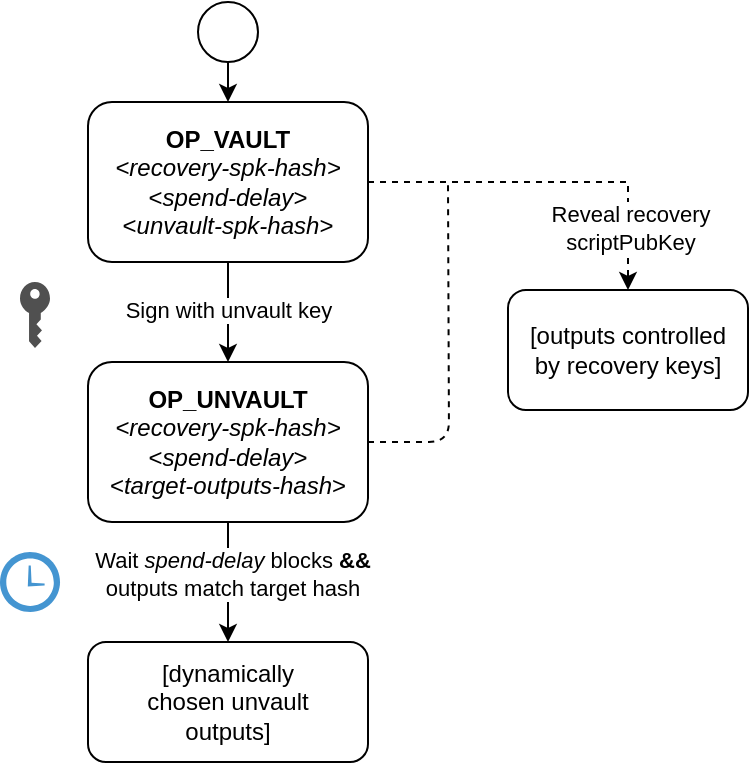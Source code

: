 <mxfile version="20.6.2" type="device" pages="6"><diagram id="qHG0FeF2aWp-aiau7VVg" name="Basic flow"><mxGraphModel dx="917" dy="965" grid="1" gridSize="10" guides="1" tooltips="1" connect="1" arrows="1" fold="1" page="1" pageScale="1" pageWidth="850" pageHeight="1100" math="0" shadow="0"><root><mxCell id="0"/><mxCell id="1" parent="0"/><mxCell id="b8DSxFJpJzC5LI19bmsF-5" value="" style="edgeStyle=orthogonalEdgeStyle;rounded=0;orthogonalLoop=1;jettySize=auto;html=1;" parent="1" source="b8DSxFJpJzC5LI19bmsF-1" target="b8DSxFJpJzC5LI19bmsF-3" edge="1"><mxGeometry relative="1" as="geometry"/></mxCell><mxCell id="b8DSxFJpJzC5LI19bmsF-8" value="&lt;div&gt;Sign with unvault key&lt;/div&gt;" style="edgeLabel;html=1;align=center;verticalAlign=middle;resizable=0;points=[];" parent="b8DSxFJpJzC5LI19bmsF-5" vertex="1" connectable="0"><mxGeometry x="-0.31" y="-1" relative="1" as="geometry"><mxPoint x="1" y="6" as="offset"/></mxGeometry></mxCell><mxCell id="b8DSxFJpJzC5LI19bmsF-6" style="edgeStyle=orthogonalEdgeStyle;rounded=0;orthogonalLoop=1;jettySize=auto;html=1;exitX=1;exitY=0.5;exitDx=0;exitDy=0;strokeColor=default;dashed=1;" parent="1" source="b8DSxFJpJzC5LI19bmsF-1" target="b8DSxFJpJzC5LI19bmsF-2" edge="1"><mxGeometry relative="1" as="geometry"/></mxCell><mxCell id="b8DSxFJpJzC5LI19bmsF-7" value="Reveal recovery &lt;br&gt;scriptPubKey" style="edgeLabel;html=1;align=center;verticalAlign=middle;resizable=0;points=[];" parent="b8DSxFJpJzC5LI19bmsF-6" vertex="1" connectable="0"><mxGeometry x="-0.17" y="2" relative="1" as="geometry"><mxPoint x="54" y="25" as="offset"/></mxGeometry></mxCell><mxCell id="b8DSxFJpJzC5LI19bmsF-1" value="&lt;div&gt;&lt;b&gt;OP_VAULT&lt;/b&gt;&lt;/div&gt;&lt;div&gt;&lt;i&gt;&amp;lt;recovery-spk-hash&amp;gt;&lt;/i&gt;&lt;/div&gt;&lt;div&gt;&amp;lt;&lt;i&gt;spend-delay&lt;/i&gt;&amp;gt;&lt;/div&gt;&lt;div&gt;&amp;lt;&lt;i&gt;unvault-spk-hash&lt;/i&gt;&amp;gt;&lt;br&gt;&lt;/div&gt;" style="rounded=1;whiteSpace=wrap;html=1;labelPosition=center;verticalLabelPosition=middle;align=center;verticalAlign=middle;" parent="1" vertex="1"><mxGeometry x="190" y="270" width="140" height="80" as="geometry"/></mxCell><mxCell id="b8DSxFJpJzC5LI19bmsF-2" value="[outputs controlled &lt;br&gt;by recovery keys]" style="rounded=1;whiteSpace=wrap;html=1;" parent="1" vertex="1"><mxGeometry x="400" y="364" width="120" height="60" as="geometry"/></mxCell><mxCell id="b8DSxFJpJzC5LI19bmsF-9" style="edgeStyle=orthogonalEdgeStyle;orthogonalLoop=1;jettySize=auto;html=1;exitX=1;exitY=0.5;exitDx=0;exitDy=0;dashed=1;strokeColor=default;endArrow=none;endFill=0;rounded=1;" parent="1" source="b8DSxFJpJzC5LI19bmsF-3" edge="1"><mxGeometry relative="1" as="geometry"><mxPoint x="370" y="310" as="targetPoint"/></mxGeometry></mxCell><mxCell id="b8DSxFJpJzC5LI19bmsF-11" style="edgeStyle=orthogonalEdgeStyle;rounded=0;orthogonalLoop=1;jettySize=auto;html=1;strokeColor=default;" parent="1" source="b8DSxFJpJzC5LI19bmsF-3" target="b8DSxFJpJzC5LI19bmsF-10" edge="1"><mxGeometry relative="1" as="geometry"/></mxCell><mxCell id="b8DSxFJpJzC5LI19bmsF-12" value="&lt;div&gt;Wait &lt;i&gt;spend-delay&lt;/i&gt; blocks &lt;b&gt;&amp;amp;&amp;amp;&lt;/b&gt;&lt;br&gt;&lt;/div&gt;&lt;div&gt;outputs match target hash&lt;br&gt;&lt;/div&gt;" style="edgeLabel;html=1;align=center;verticalAlign=middle;resizable=0;points=[];" parent="b8DSxFJpJzC5LI19bmsF-11" vertex="1" connectable="0"><mxGeometry x="-0.302" y="2" relative="1" as="geometry"><mxPoint y="5" as="offset"/></mxGeometry></mxCell><mxCell id="b8DSxFJpJzC5LI19bmsF-3" value="&lt;div&gt;&lt;b&gt;OP_UNVAULT&lt;/b&gt;&lt;/div&gt;&lt;div&gt;&lt;i&gt;&amp;lt;recovery-spk-hash&amp;gt;&lt;/i&gt;&lt;/div&gt;&lt;div&gt;&amp;lt;&lt;i&gt;spend-delay&lt;/i&gt;&amp;gt;&lt;/div&gt;&lt;div&gt;&amp;lt;&lt;i&gt;target-outputs-hash&lt;/i&gt;&amp;gt;&lt;br&gt;&lt;/div&gt;" style="rounded=1;whiteSpace=wrap;html=1;" parent="1" vertex="1"><mxGeometry x="190" y="400" width="140" height="80" as="geometry"/></mxCell><mxCell id="b8DSxFJpJzC5LI19bmsF-10" value="[dynamically &lt;br&gt;chosen unvault&lt;br&gt;outputs]" style="rounded=1;whiteSpace=wrap;html=1;" parent="1" vertex="1"><mxGeometry x="190" y="540" width="140" height="60" as="geometry"/></mxCell><mxCell id="b8DSxFJpJzC5LI19bmsF-14" style="edgeStyle=orthogonalEdgeStyle;rounded=0;orthogonalLoop=1;jettySize=auto;html=1;exitX=0.5;exitY=1;exitDx=0;exitDy=0;exitPerimeter=0;entryX=0.5;entryY=0;entryDx=0;entryDy=0;strokeColor=default;" parent="1" source="b8DSxFJpJzC5LI19bmsF-13" target="b8DSxFJpJzC5LI19bmsF-1" edge="1"><mxGeometry relative="1" as="geometry"/></mxCell><mxCell id="b8DSxFJpJzC5LI19bmsF-13" value="" style="points=[[0.145,0.145,0],[0.5,0,0],[0.855,0.145,0],[1,0.5,0],[0.855,0.855,0],[0.5,1,0],[0.145,0.855,0],[0,0.5,0]];shape=mxgraph.bpmn.event;html=1;verticalLabelPosition=bottom;labelBackgroundColor=#ffffff;verticalAlign=top;align=center;perimeter=ellipsePerimeter;outlineConnect=0;aspect=fixed;outline=standard;symbol=general;rounded=1;" parent="1" vertex="1"><mxGeometry x="245" y="220" width="30" height="30" as="geometry"/></mxCell><mxCell id="BqwL7Yf8YW1r5e_O7xE0-1" value="" style="shadow=0;dashed=0;html=1;strokeColor=none;fillColor=#4495D1;labelPosition=center;verticalLabelPosition=bottom;verticalAlign=top;align=center;outlineConnect=0;shape=mxgraph.veeam.time;" parent="1" vertex="1"><mxGeometry x="146" y="495" width="30" height="30" as="geometry"/></mxCell><mxCell id="BqwL7Yf8YW1r5e_O7xE0-2" value="" style="sketch=0;pointerEvents=1;shadow=0;dashed=0;html=1;strokeColor=none;fillColor=#505050;labelPosition=center;verticalLabelPosition=bottom;verticalAlign=top;outlineConnect=0;align=center;shape=mxgraph.office.security.key_permissions;" parent="1" vertex="1"><mxGeometry x="156" y="360" width="15" height="33" as="geometry"/></mxCell></root></mxGraphModel></diagram><diagram id="hQFg2SRqlWPJF2oUK6n1" name="Batch sweep"><mxGraphModel dx="917" dy="1475" grid="1" gridSize="10" guides="1" tooltips="1" connect="1" arrows="1" fold="1" page="1" pageScale="1" pageWidth="850" pageHeight="1100" math="0" shadow="0"><root><mxCell id="0"/><mxCell id="1" parent="0"/><mxCell id="DGUraX8pYsX29eg1CZX8-1" value="" style="rounded=1;whiteSpace=wrap;html=1;" parent="1" vertex="1"><mxGeometry x="642" y="429.5" width="138" height="160" as="geometry"/></mxCell><mxCell id="DGUraX8pYsX29eg1CZX8-2" value="" style="endArrow=none;html=1;rounded=0;entryX=0.5;entryY=0;entryDx=0;entryDy=0;exitX=0.5;exitY=1;exitDx=0;exitDy=0;" parent="1" source="DGUraX8pYsX29eg1CZX8-1" target="DGUraX8pYsX29eg1CZX8-1" edge="1"><mxGeometry width="50" height="50" relative="1" as="geometry"><mxPoint x="660" y="519.5" as="sourcePoint"/><mxPoint x="710" y="469.5" as="targetPoint"/></mxGeometry></mxCell><mxCell id="DGUraX8pYsX29eg1CZX8-3" value="&lt;b style=&quot;background-color: initial;&quot;&gt;&lt;br&gt;&lt;/b&gt;" style="rounded=1;whiteSpace=wrap;html=1;align=left;" parent="1" vertex="1"><mxGeometry x="722" y="440" width="100" height="80" as="geometry"/></mxCell><mxCell id="IMLKYxiTQTyD-2dyPs5i-11" value="" style="rounded=1;whiteSpace=wrap;html=1;" parent="1" vertex="1"><mxGeometry x="380" y="262" width="138" height="160" as="geometry"/></mxCell><mxCell id="IMLKYxiTQTyD-2dyPs5i-12" value="" style="endArrow=none;html=1;rounded=0;entryX=0.5;entryY=0;entryDx=0;entryDy=0;exitX=0.5;exitY=1;exitDx=0;exitDy=0;" parent="1" source="IMLKYxiTQTyD-2dyPs5i-11" target="IMLKYxiTQTyD-2dyPs5i-11" edge="1"><mxGeometry width="50" height="50" relative="1" as="geometry"><mxPoint x="398" y="352" as="sourcePoint"/><mxPoint x="448" y="302" as="targetPoint"/></mxGeometry></mxCell><mxCell id="IMLKYxiTQTyD-2dyPs5i-13" value="&lt;b style=&quot;background-color: initial;&quot;&gt;&lt;br&gt;&lt;/b&gt;" style="rounded=1;whiteSpace=wrap;html=1;align=left;" parent="1" vertex="1"><mxGeometry x="460" y="279" width="100" height="83" as="geometry"/></mxCell><mxCell id="IMLKYxiTQTyD-2dyPs5i-14" value="&lt;i&gt;Ephemeral anchor&lt;/i&gt;" style="rounded=1;whiteSpace=wrap;html=1;dashed=1;" parent="1" vertex="1"><mxGeometry x="461" y="372" width="97" height="35" as="geometry"/></mxCell><mxCell id="IMLKYxiTQTyD-2dyPs5i-16" value="" style="rounded=1;whiteSpace=wrap;html=1;" parent="1" vertex="1"><mxGeometry x="377" y="499" width="138" height="138" as="geometry"/></mxCell><mxCell id="IMLKYxiTQTyD-2dyPs5i-17" value="" style="endArrow=none;html=1;rounded=0;entryX=0.5;entryY=0;entryDx=0;entryDy=0;exitX=0.5;exitY=1;exitDx=0;exitDy=0;" parent="1" source="IMLKYxiTQTyD-2dyPs5i-16" target="IMLKYxiTQTyD-2dyPs5i-16" edge="1"><mxGeometry width="50" height="50" relative="1" as="geometry"><mxPoint x="395" y="589" as="sourcePoint"/><mxPoint x="445" y="539" as="targetPoint"/></mxGeometry></mxCell><mxCell id="IMLKYxiTQTyD-2dyPs5i-18" value="&lt;b style=&quot;background-color: initial;&quot;&gt;&lt;br&gt;&lt;/b&gt;" style="rounded=1;whiteSpace=wrap;html=1;align=left;" parent="1" vertex="1"><mxGeometry x="457" y="516" width="100" height="101" as="geometry"/></mxCell><mxCell id="IMLKYxiTQTyD-2dyPs5i-27" value="" style="rounded=1;whiteSpace=wrap;html=1;" parent="1" vertex="1"><mxGeometry x="150" y="420" width="138" height="140" as="geometry"/></mxCell><mxCell id="IMLKYxiTQTyD-2dyPs5i-28" value="" style="endArrow=none;html=1;rounded=0;entryX=0.5;entryY=0;entryDx=0;entryDy=0;exitX=0.5;exitY=1;exitDx=0;exitDy=0;" parent="1" source="IMLKYxiTQTyD-2dyPs5i-27" target="IMLKYxiTQTyD-2dyPs5i-27" edge="1"><mxGeometry width="50" height="50" relative="1" as="geometry"><mxPoint x="168" y="510" as="sourcePoint"/><mxPoint x="218" y="460" as="targetPoint"/></mxGeometry></mxCell><mxCell id="IMLKYxiTQTyD-2dyPs5i-29" value="&lt;b style=&quot;background-color: initial;&quot;&gt;&lt;br&gt;&lt;/b&gt;" style="rounded=1;whiteSpace=wrap;html=1;align=left;" parent="1" vertex="1"><mxGeometry x="230" y="437" width="100" height="101" as="geometry"/></mxCell><mxCell id="IMLKYxiTQTyD-2dyPs5i-30" value="&lt;p style=&quot;line-height: 40%;&quot;&gt;&lt;b&gt;scriptPubKey&lt;/b&gt;&lt;/p&gt;&lt;p style=&quot;line-height: 40%;&quot;&gt;&lt;span style=&quot;background-color: initial;&quot;&gt;OP_VAULT&lt;/span&gt;&lt;/p&gt;&lt;p style=&quot;line-height: 40%;&quot;&gt;&lt;span style=&quot;background-color: initial;&quot;&gt;&amp;nbsp; &lt;i&gt;&lt;font color=&quot;#0066cc&quot;&gt;&lt;b&gt;recov-hash-1&lt;/b&gt;&lt;/font&gt; ...&lt;/i&gt;&lt;/span&gt;&lt;/p&gt;&lt;p style=&quot;line-height: 120%;&quot;&gt;&lt;b&gt;amount&lt;/b&gt;&lt;br&gt;&lt;i&gt;a3&lt;/i&gt;&lt;/p&gt;" style="text;html=1;resizable=0;autosize=1;align=left;verticalAlign=middle;points=[];fillColor=none;strokeColor=none;rounded=0;dashed=1;" parent="1" vertex="1"><mxGeometry x="461" y="508.5" width="120" height="120" as="geometry"/></mxCell><mxCell id="IMLKYxiTQTyD-2dyPs5i-31" value="" style="rounded=1;whiteSpace=wrap;html=1;" parent="1" vertex="1"><mxGeometry x="100" y="251" width="138" height="141" as="geometry"/></mxCell><mxCell id="IMLKYxiTQTyD-2dyPs5i-32" value="" style="endArrow=none;html=1;rounded=0;entryX=0.5;entryY=0;entryDx=0;entryDy=0;exitX=0.5;exitY=1;exitDx=0;exitDy=0;" parent="1" source="IMLKYxiTQTyD-2dyPs5i-31" target="IMLKYxiTQTyD-2dyPs5i-31" edge="1"><mxGeometry width="50" height="50" relative="1" as="geometry"><mxPoint x="118" y="341" as="sourcePoint"/><mxPoint x="168" y="291" as="targetPoint"/></mxGeometry></mxCell><mxCell id="IMLKYxiTQTyD-2dyPs5i-33" value="&lt;b style=&quot;background-color: initial;&quot;&gt;&lt;br&gt;&lt;/b&gt;" style="rounded=1;whiteSpace=wrap;html=1;align=left;" parent="1" vertex="1"><mxGeometry x="180" y="268" width="100" height="101" as="geometry"/></mxCell><mxCell id="IMLKYxiTQTyD-2dyPs5i-34" value="&lt;p style=&quot;line-height: 40%;&quot;&gt;&lt;b&gt;scriptPubKey&lt;/b&gt;&lt;/p&gt;&lt;p style=&quot;line-height: 40%;&quot;&gt;&lt;span style=&quot;background-color: initial;&quot;&gt;OP_VAULT&lt;/span&gt;&lt;/p&gt;&lt;p style=&quot;line-height: 40%;&quot;&gt;&lt;span style=&quot;background-color: initial;&quot;&gt;&amp;nbsp; &lt;i&gt;&lt;font color=&quot;#0066cc&quot;&gt;&lt;b&gt;recov-hash-1&lt;/b&gt;&lt;/font&gt; ...&lt;/i&gt;&lt;/span&gt;&lt;/p&gt;&lt;p style=&quot;line-height: 120%;&quot;&gt;&lt;b&gt;amount&lt;/b&gt;&lt;br&gt;&lt;i&gt;a1&lt;/i&gt;&lt;/p&gt;" style="text;html=1;resizable=0;autosize=1;align=left;verticalAlign=middle;points=[];fillColor=none;strokeColor=none;rounded=0;dashed=1;" parent="1" vertex="1"><mxGeometry x="183" y="262" width="120" height="120" as="geometry"/></mxCell><mxCell id="IMLKYxiTQTyD-2dyPs5i-52" style="edgeStyle=orthogonalEdgeStyle;rounded=0;orthogonalLoop=1;jettySize=auto;html=1;exitX=0;exitY=0.5;exitDx=0;exitDy=0;entryX=1;entryY=0.5;entryDx=0;entryDy=0;" parent="1" source="IMLKYxiTQTyD-2dyPs5i-38" target="IMLKYxiTQTyD-2dyPs5i-33" edge="1"><mxGeometry relative="1" as="geometry"/></mxCell><mxCell id="IMLKYxiTQTyD-2dyPs5i-38" value="" style="rounded=0;whiteSpace=wrap;html=1;" parent="1" vertex="1"><mxGeometry x="340" y="289" width="90" height="60" as="geometry"/></mxCell><mxCell id="IMLKYxiTQTyD-2dyPs5i-39" value="&lt;p style=&quot;line-height: 40%;&quot;&gt;&lt;b&gt;witness&lt;/b&gt;&lt;/p&gt;&lt;p style=&quot;line-height: 40%;&quot;&gt;[&lt;i&gt;unvault-key&lt;/i&gt;&amp;nbsp;&lt;/p&gt;&lt;p style=&quot;line-height: 40%;&quot;&gt;&amp;nbsp; signature]&lt;/p&gt;" style="text;html=1;resizable=0;autosize=1;align=left;verticalAlign=middle;points=[];fillColor=none;strokeColor=none;rounded=0;dashed=1;" parent="1" vertex="1"><mxGeometry x="353" y="279" width="90" height="80" as="geometry"/></mxCell><mxCell id="IMagvj_H5wSyhYbexlPS-2" style="edgeStyle=orthogonalEdgeStyle;rounded=0;orthogonalLoop=1;jettySize=auto;html=1;exitX=0;exitY=0.5;exitDx=0;exitDy=0;entryX=1;entryY=0.5;entryDx=0;entryDy=0;" parent="1" target="IMLKYxiTQTyD-2dyPs5i-18" edge="1"><mxGeometry relative="1" as="geometry"><mxPoint x="600" y="538" as="sourcePoint"/></mxGeometry></mxCell><mxCell id="IMLKYxiTQTyD-2dyPs5i-54" style="edgeStyle=orthogonalEdgeStyle;rounded=0;orthogonalLoop=1;jettySize=auto;html=1;exitX=0;exitY=0.25;exitDx=0;exitDy=0;entryX=1;entryY=0.5;entryDx=0;entryDy=0;" parent="1" source="IMLKYxiTQTyD-2dyPs5i-42" target="IMLKYxiTQTyD-2dyPs5i-13" edge="1"><mxGeometry relative="1" as="geometry"/></mxCell><mxCell id="IMLKYxiTQTyD-2dyPs5i-42" value="[empty witness]" style="rounded=0;whiteSpace=wrap;html=1;" parent="1" vertex="1"><mxGeometry x="600" y="442.5" width="90" height="24" as="geometry"/></mxCell><mxCell id="IMagvj_H5wSyhYbexlPS-1" style="edgeStyle=orthogonalEdgeStyle;rounded=0;orthogonalLoop=1;jettySize=auto;html=1;exitX=0;exitY=0.367;exitDx=0;exitDy=0;entryX=1;entryY=0.5;entryDx=0;entryDy=0;exitPerimeter=0;" parent="1" source="IMLKYxiTQTyD-2dyPs5i-43" edge="1"><mxGeometry relative="1" as="geometry"><mxPoint x="600" y="491.5" as="sourcePoint"/><mxPoint x="330" y="486.5" as="targetPoint"/><Array as="points"><mxPoint x="600" y="487"/><mxPoint x="465" y="487"/></Array></mxGeometry></mxCell><mxCell id="IMLKYxiTQTyD-2dyPs5i-43" value="Script-path reveal" style="rounded=0;whiteSpace=wrap;html=1;" parent="1" vertex="1"><mxGeometry x="600" y="473" width="90" height="35" as="geometry"/></mxCell><mxCell id="IMLKYxiTQTyD-2dyPs5i-20" value="&lt;p style=&quot;line-height: 40%;&quot;&gt;&lt;b&gt;scriptPubKey&lt;/b&gt;&lt;/p&gt;&lt;p style=&quot;line-height: 40%;&quot;&gt;&lt;span style=&quot;background-color: initial;&quot;&gt;OP_VAULT&lt;/span&gt;&lt;/p&gt;&lt;p style=&quot;line-height: 40%;&quot;&gt;&lt;span style=&quot;background-color: initial;&quot;&gt;&amp;nbsp; &lt;i&gt;&lt;font color=&quot;#0066cc&quot;&gt;&lt;b&gt;recov-hash-1&lt;/b&gt;&lt;/font&gt; ...&lt;/i&gt;&lt;/span&gt;&lt;/p&gt;&lt;p style=&quot;line-height: 120%;&quot;&gt;&lt;b&gt;amount&lt;/b&gt;&lt;br&gt;&lt;i&gt;a2&lt;/i&gt;&lt;/p&gt;" style="text;html=1;resizable=0;autosize=1;align=left;verticalAlign=middle;points=[];fillColor=none;strokeColor=none;rounded=0;dashed=1;" parent="1" vertex="1"><mxGeometry x="233" y="430" width="120" height="120" as="geometry"/></mxCell><mxCell id="IMLKYxiTQTyD-2dyPs5i-53" value="" style="group" parent="1" vertex="1" connectable="0"><mxGeometry x="462" y="270.5" width="120" height="95" as="geometry"/></mxCell><mxCell id="IMLKYxiTQTyD-2dyPs5i-15" value="&lt;p style=&quot;line-height: 10%;&quot;&gt;&lt;b&gt;scriptPubKey&lt;/b&gt;&lt;/p&gt;&lt;p style=&quot;line-height: 10%;&quot;&gt;&lt;span style=&quot;background-color: initial;&quot;&gt;OP_UNVAULT&lt;/span&gt;&lt;/p&gt;&lt;p style=&quot;line-height: 10%;&quot;&gt;&lt;span style=&quot;background-color: initial;&quot;&gt;&amp;nbsp; &lt;i&gt;&lt;font color=&quot;#0066cc&quot;&gt;&lt;b&gt;recov&lt;/b&gt;&lt;/font&gt;&lt;/i&gt;&lt;/span&gt;&lt;i style=&quot;background-color: initial;&quot;&gt;&lt;font color=&quot;#0066cc&quot;&gt;&lt;b&gt;-hash-1&lt;/b&gt;&lt;/font&gt; ...&lt;/i&gt;&lt;/p&gt;" style="text;html=1;resizable=0;autosize=1;align=left;verticalAlign=middle;points=[];fillColor=none;strokeColor=none;rounded=0;dashed=1;" parent="IMLKYxiTQTyD-2dyPs5i-53" vertex="1"><mxGeometry width="120" height="70" as="geometry"/></mxCell><mxCell id="IMLKYxiTQTyD-2dyPs5i-26" value="&lt;p style=&quot;line-height: 10%;&quot;&gt;&lt;b&gt;amount&lt;/b&gt;&lt;/p&gt;&lt;p style=&quot;line-height: 10%;&quot;&gt;a1&lt;/p&gt;" style="text;html=1;resizable=0;autosize=1;align=left;verticalAlign=middle;points=[];fillColor=none;strokeColor=none;rounded=0;dashed=1;" parent="IMLKYxiTQTyD-2dyPs5i-53" vertex="1"><mxGeometry y="45" width="70" height="50" as="geometry"/></mxCell><mxCell id="IMLKYxiTQTyD-2dyPs5i-60" value="" style="group" parent="1" vertex="1" connectable="0"><mxGeometry x="730" y="438" width="100" height="82" as="geometry"/></mxCell><mxCell id="IMLKYxiTQTyD-2dyPs5i-58" value="&lt;p style=&quot;line-height: 20%;&quot;&gt;&lt;b&gt;scriptPubKey&lt;/b&gt;&lt;/p&gt;&lt;p style=&quot;line-height: 20%;&quot;&gt;&lt;i&gt;[recovery-spk]&lt;/i&gt;&lt;/p&gt;" style="text;html=1;resizable=0;autosize=1;align=left;verticalAlign=middle;points=[];fillColor=none;strokeColor=none;rounded=0;dashed=1;" parent="IMLKYxiTQTyD-2dyPs5i-60" vertex="1"><mxGeometry width="100" height="50" as="geometry"/></mxCell><mxCell id="IMLKYxiTQTyD-2dyPs5i-59" value="&lt;p style=&quot;line-height: 10%;&quot;&gt;&lt;b&gt;amount&lt;/b&gt;&lt;/p&gt;&lt;p style=&quot;line-height: 10%;&quot;&gt;a1 + a2 + a3&lt;/p&gt;" style="text;html=1;resizable=0;autosize=1;align=left;verticalAlign=middle;points=[];fillColor=none;strokeColor=none;rounded=0;dashed=1;" parent="IMLKYxiTQTyD-2dyPs5i-60" vertex="1"><mxGeometry y="32" width="90" height="50" as="geometry"/></mxCell><mxCell id="IMLKYxiTQTyD-2dyPs5i-61" value="&lt;i&gt;Ephemeral anchor&lt;/i&gt;" style="rounded=1;whiteSpace=wrap;html=1;dashed=1;" parent="1" vertex="1"><mxGeometry x="723.5" y="533" width="97" height="35" as="geometry"/></mxCell><mxCell id="IMLKYxiTQTyD-2dyPs5i-62" value="Swept to interrupt unvault" style="text;html=1;resizable=0;autosize=1;align=center;verticalAlign=middle;points=[];fillColor=none;strokeColor=none;rounded=0;fontSize=17;" parent="1" vertex="1"><mxGeometry x="236" y="224" width="210" height="30" as="geometry"/></mxCell><mxCell id="IMLKYxiTQTyD-2dyPs5i-63" value="Swept while still vaulted" style="text;html=1;resizable=0;autosize=1;align=center;verticalAlign=middle;points=[];fillColor=none;strokeColor=none;rounded=0;fontSize=17;" parent="1" vertex="1"><mxGeometry x="161" y="581" width="200" height="30" as="geometry"/></mxCell><mxCell id="IMLKYxiTQTyD-2dyPs5i-64" value="Batch sweep" style="text;html=1;resizable=0;autosize=1;align=center;verticalAlign=middle;points=[];fillColor=none;strokeColor=none;rounded=0;fontSize=17;" parent="1" vertex="1"><mxGeometry x="645" y="380.5" width="120" height="30" as="geometry"/></mxCell><mxCell id="IMagvj_H5wSyhYbexlPS-9" value="output" style="rounded=1;whiteSpace=wrap;html=1;" parent="1" vertex="1"><mxGeometry x="723" y="238" width="90" height="21" as="geometry"/></mxCell><mxCell id="IMagvj_H5wSyhYbexlPS-10" value="optional output" style="rounded=1;whiteSpace=wrap;html=1;dashed=1;" parent="1" vertex="1"><mxGeometry x="723" y="267" width="90" height="21" as="geometry"/></mxCell><mxCell id="IMagvj_H5wSyhYbexlPS-11" value="input" style="rounded=0;whiteSpace=wrap;html=1;" parent="1" vertex="1"><mxGeometry x="723" y="297" width="90" height="22" as="geometry"/></mxCell><mxCell id="prdVbKwsFvf7KEGo0tpI-2" value="Script-path reveal" style="rounded=0;whiteSpace=wrap;html=1;" vertex="1" parent="1"><mxGeometry x="600" y="515" width="90" height="35" as="geometry"/></mxCell></root></mxGraphModel></diagram><diagram id="x3-0X1WiPTrt-eOLsWqB" name="Recovery comparison"><mxGraphModel dx="1226" dy="740" grid="1" gridSize="10" guides="1" tooltips="1" connect="1" arrows="1" fold="1" page="1" pageScale="1" pageWidth="850" pageHeight="1100" math="0" shadow="0"><root><mxCell id="0"/><mxCell id="1" parent="0"/><mxCell id="QagaKE3Mm4n1A5BtnNWS-3" style="edgeStyle=orthogonalEdgeStyle;rounded=0;orthogonalLoop=1;jettySize=auto;html=1;" edge="1" parent="1" source="QagaKE3Mm4n1A5BtnNWS-1" target="QagaKE3Mm4n1A5BtnNWS-2"><mxGeometry relative="1" as="geometry"/></mxCell><mxCell id="QagaKE3Mm4n1A5BtnNWS-1" value="" style="ellipse;whiteSpace=wrap;html=1;aspect=fixed;" vertex="1" parent="1"><mxGeometry x="120" y="240" width="40" height="40" as="geometry"/></mxCell><mxCell id="QagaKE3Mm4n1A5BtnNWS-6" style="edgeStyle=orthogonalEdgeStyle;rounded=0;orthogonalLoop=1;jettySize=auto;html=1;" edge="1" parent="1" source="QagaKE3Mm4n1A5BtnNWS-2" target="QagaKE3Mm4n1A5BtnNWS-5"><mxGeometry relative="1" as="geometry"/></mxCell><mxCell id="QagaKE3Mm4n1A5BtnNWS-2" value="" style="ellipse;whiteSpace=wrap;html=1;aspect=fixed;" vertex="1" parent="1"><mxGeometry x="200" y="240" width="40" height="40" as="geometry"/></mxCell><mxCell id="QagaKE3Mm4n1A5BtnNWS-4" value="&lt;div&gt;Presigned&lt;/div&gt;&lt;div&gt;vault&lt;br&gt;&lt;/div&gt;" style="text;html=1;resizable=0;autosize=1;align=center;verticalAlign=middle;points=[];fillColor=none;strokeColor=none;rounded=0;" vertex="1" parent="1"><mxGeometry x="180" y="200" width="80" height="40" as="geometry"/></mxCell><mxCell id="QagaKE3Mm4n1A5BtnNWS-9" style="edgeStyle=orthogonalEdgeStyle;rounded=0;orthogonalLoop=1;jettySize=auto;html=1;" edge="1" parent="1" source="QagaKE3Mm4n1A5BtnNWS-5" target="QagaKE3Mm4n1A5BtnNWS-8"><mxGeometry relative="1" as="geometry"/></mxCell><mxCell id="QagaKE3Mm4n1A5BtnNWS-5" value="" style="ellipse;whiteSpace=wrap;html=1;aspect=fixed;" vertex="1" parent="1"><mxGeometry x="280" y="240" width="40" height="40" as="geometry"/></mxCell><mxCell id="QagaKE3Mm4n1A5BtnNWS-7" value="Unvault" style="text;html=1;resizable=0;autosize=1;align=center;verticalAlign=middle;points=[];fillColor=none;strokeColor=none;rounded=0;" vertex="1" parent="1"><mxGeometry x="265" y="205" width="70" height="30" as="geometry"/></mxCell><mxCell id="QagaKE3Mm4n1A5BtnNWS-8" value="" style="ellipse;whiteSpace=wrap;html=1;aspect=fixed;" vertex="1" parent="1"><mxGeometry x="360" y="240" width="40" height="40" as="geometry"/></mxCell><mxCell id="QagaKE3Mm4n1A5BtnNWS-10" value="To recovery" style="text;html=1;resizable=0;autosize=1;align=center;verticalAlign=middle;points=[];fillColor=none;strokeColor=none;rounded=0;" vertex="1" parent="1"><mxGeometry x="335" y="205" width="90" height="30" as="geometry"/></mxCell><mxCell id="QagaKE3Mm4n1A5BtnNWS-11" style="edgeStyle=orthogonalEdgeStyle;rounded=0;orthogonalLoop=1;jettySize=auto;html=1;" edge="1" parent="1" source="QagaKE3Mm4n1A5BtnNWS-12" target="QagaKE3Mm4n1A5BtnNWS-14"><mxGeometry relative="1" as="geometry"/></mxCell><mxCell id="QagaKE3Mm4n1A5BtnNWS-12" value="" style="ellipse;whiteSpace=wrap;html=1;aspect=fixed;" vertex="1" parent="1"><mxGeometry x="120" y="299" width="40" height="40" as="geometry"/></mxCell><mxCell id="QagaKE3Mm4n1A5BtnNWS-13" style="edgeStyle=orthogonalEdgeStyle;rounded=0;orthogonalLoop=1;jettySize=auto;html=1;" edge="1" parent="1" source="QagaKE3Mm4n1A5BtnNWS-14" target="QagaKE3Mm4n1A5BtnNWS-16"><mxGeometry relative="1" as="geometry"/></mxCell><mxCell id="QagaKE3Mm4n1A5BtnNWS-14" value="" style="ellipse;whiteSpace=wrap;html=1;aspect=fixed;" vertex="1" parent="1"><mxGeometry x="200" y="299" width="40" height="40" as="geometry"/></mxCell><mxCell id="QagaKE3Mm4n1A5BtnNWS-15" style="edgeStyle=orthogonalEdgeStyle;rounded=0;orthogonalLoop=1;jettySize=auto;html=1;" edge="1" parent="1" source="QagaKE3Mm4n1A5BtnNWS-16" target="QagaKE3Mm4n1A5BtnNWS-17"><mxGeometry relative="1" as="geometry"/></mxCell><mxCell id="QagaKE3Mm4n1A5BtnNWS-16" value="" style="ellipse;whiteSpace=wrap;html=1;aspect=fixed;" vertex="1" parent="1"><mxGeometry x="280" y="299" width="40" height="40" as="geometry"/></mxCell><mxCell id="QagaKE3Mm4n1A5BtnNWS-17" value="" style="ellipse;whiteSpace=wrap;html=1;aspect=fixed;" vertex="1" parent="1"><mxGeometry x="360" y="299" width="40" height="40" as="geometry"/></mxCell><mxCell id="QagaKE3Mm4n1A5BtnNWS-21" value="" style="group" vertex="1" connectable="0" parent="1"><mxGeometry x="240" y="260" width="40" height="60" as="geometry"/></mxCell><mxCell id="QagaKE3Mm4n1A5BtnNWS-18" value="" style="shape=waypoint;sketch=0;fillStyle=solid;size=6;pointerEvents=1;points=[];fillColor=none;resizable=0;rotatable=0;perimeter=centerPerimeter;snapToPoint=1;" vertex="1" parent="QagaKE3Mm4n1A5BtnNWS-21"><mxGeometry width="40" height="40" as="geometry"/></mxCell><mxCell id="QagaKE3Mm4n1A5BtnNWS-19" value="" style="shape=waypoint;sketch=0;fillStyle=solid;size=6;pointerEvents=1;points=[];fillColor=none;resizable=0;rotatable=0;perimeter=centerPerimeter;snapToPoint=1;" vertex="1" parent="QagaKE3Mm4n1A5BtnNWS-21"><mxGeometry y="10" width="40" height="40" as="geometry"/></mxCell><mxCell id="QagaKE3Mm4n1A5BtnNWS-20" value="" style="shape=waypoint;sketch=0;fillStyle=solid;size=6;pointerEvents=1;points=[];fillColor=none;resizable=0;rotatable=0;perimeter=centerPerimeter;snapToPoint=1;" vertex="1" parent="QagaKE3Mm4n1A5BtnNWS-21"><mxGeometry y="20" width="40" height="40" as="geometry"/></mxCell><mxCell id="QagaKE3Mm4n1A5BtnNWS-22" value="&lt;b&gt;Precomputed vaults&lt;/b&gt;" style="text;html=1;resizable=0;autosize=1;align=center;verticalAlign=middle;points=[];fillColor=none;strokeColor=none;rounded=0;" vertex="1" parent="1"><mxGeometry x="210" y="168" width="140" height="30" as="geometry"/></mxCell><mxCell id="QagaKE3Mm4n1A5BtnNWS-23" style="edgeStyle=orthogonalEdgeStyle;rounded=0;orthogonalLoop=1;jettySize=auto;html=1;" edge="1" parent="1" source="QagaKE3Mm4n1A5BtnNWS-24" target="QagaKE3Mm4n1A5BtnNWS-26"><mxGeometry relative="1" as="geometry"/></mxCell><mxCell id="QagaKE3Mm4n1A5BtnNWS-24" value="" style="ellipse;whiteSpace=wrap;html=1;aspect=fixed;" vertex="1" parent="1"><mxGeometry x="480" y="240" width="40" height="40" as="geometry"/></mxCell><mxCell id="QagaKE3Mm4n1A5BtnNWS-25" style="edgeStyle=orthogonalEdgeStyle;rounded=0;orthogonalLoop=1;jettySize=auto;html=1;" edge="1" parent="1" source="QagaKE3Mm4n1A5BtnNWS-26" target="QagaKE3Mm4n1A5BtnNWS-29"><mxGeometry relative="1" as="geometry"/></mxCell><mxCell id="QagaKE3Mm4n1A5BtnNWS-26" value="" style="ellipse;whiteSpace=wrap;html=1;aspect=fixed;" vertex="1" parent="1"><mxGeometry x="560" y="240" width="40" height="40" as="geometry"/></mxCell><mxCell id="QagaKE3Mm4n1A5BtnNWS-27" value="&lt;div&gt;OP_VAULT&lt;/div&gt;" style="text;html=1;resizable=0;autosize=1;align=center;verticalAlign=middle;points=[];fillColor=none;strokeColor=none;rounded=0;fontFamily=Courier New;" vertex="1" parent="1"><mxGeometry x="540" y="205" width="80" height="30" as="geometry"/></mxCell><mxCell id="QagaKE3Mm4n1A5BtnNWS-28" style="edgeStyle=orthogonalEdgeStyle;rounded=0;orthogonalLoop=1;jettySize=auto;html=1;" edge="1" parent="1" source="QagaKE3Mm4n1A5BtnNWS-29" target="QagaKE3Mm4n1A5BtnNWS-31"><mxGeometry relative="1" as="geometry"/></mxCell><mxCell id="QagaKE3Mm4n1A5BtnNWS-29" value="" style="ellipse;whiteSpace=wrap;html=1;aspect=fixed;" vertex="1" parent="1"><mxGeometry x="640" y="240" width="40" height="40" as="geometry"/></mxCell><mxCell id="QagaKE3Mm4n1A5BtnNWS-30" value="OP_UNVAULT" style="text;html=1;resizable=0;autosize=1;align=center;verticalAlign=middle;points=[];fillColor=none;strokeColor=none;rounded=0;fontFamily=Courier New;" vertex="1" parent="1"><mxGeometry x="615" y="205" width="90" height="30" as="geometry"/></mxCell><mxCell id="QagaKE3Mm4n1A5BtnNWS-31" value="" style="ellipse;whiteSpace=wrap;html=1;aspect=fixed;" vertex="1" parent="1"><mxGeometry x="720" y="240" width="40" height="40" as="geometry"/></mxCell><mxCell id="QagaKE3Mm4n1A5BtnNWS-32" value="To recovery" style="text;html=1;resizable=0;autosize=1;align=center;verticalAlign=middle;points=[];fillColor=none;strokeColor=none;rounded=0;" vertex="1" parent="1"><mxGeometry x="695" y="205" width="90" height="30" as="geometry"/></mxCell><mxCell id="QagaKE3Mm4n1A5BtnNWS-33" style="edgeStyle=orthogonalEdgeStyle;rounded=0;orthogonalLoop=1;jettySize=auto;html=1;" edge="1" parent="1" source="QagaKE3Mm4n1A5BtnNWS-34" target="QagaKE3Mm4n1A5BtnNWS-36"><mxGeometry relative="1" as="geometry"/></mxCell><mxCell id="QagaKE3Mm4n1A5BtnNWS-34" value="" style="ellipse;whiteSpace=wrap;html=1;aspect=fixed;" vertex="1" parent="1"><mxGeometry x="480" y="299" width="40" height="40" as="geometry"/></mxCell><mxCell id="QagaKE3Mm4n1A5BtnNWS-35" style="edgeStyle=orthogonalEdgeStyle;rounded=0;orthogonalLoop=1;jettySize=auto;html=1;" edge="1" parent="1" source="QagaKE3Mm4n1A5BtnNWS-36" target="QagaKE3Mm4n1A5BtnNWS-38"><mxGeometry relative="1" as="geometry"/></mxCell><mxCell id="QagaKE3Mm4n1A5BtnNWS-36" value="" style="ellipse;whiteSpace=wrap;html=1;aspect=fixed;" vertex="1" parent="1"><mxGeometry x="560" y="299" width="40" height="40" as="geometry"/></mxCell><mxCell id="QagaKE3Mm4n1A5BtnNWS-37" style="edgeStyle=orthogonalEdgeStyle;rounded=0;orthogonalLoop=1;jettySize=auto;html=1;entryX=0;entryY=0.5;entryDx=0;entryDy=0;" edge="1" parent="1" source="QagaKE3Mm4n1A5BtnNWS-38" target="QagaKE3Mm4n1A5BtnNWS-31"><mxGeometry relative="1" as="geometry"><mxPoint x="720" y="342" as="targetPoint"/></mxGeometry></mxCell><mxCell id="QagaKE3Mm4n1A5BtnNWS-38" value="" style="ellipse;whiteSpace=wrap;html=1;aspect=fixed;" vertex="1" parent="1"><mxGeometry x="640" y="299" width="40" height="40" as="geometry"/></mxCell><mxCell id="QagaKE3Mm4n1A5BtnNWS-40" value="" style="group" vertex="1" connectable="0" parent="1"><mxGeometry x="600" y="260" width="40" height="60" as="geometry"/></mxCell><mxCell id="QagaKE3Mm4n1A5BtnNWS-41" value="" style="shape=waypoint;sketch=0;fillStyle=solid;size=6;pointerEvents=1;points=[];fillColor=none;resizable=0;rotatable=0;perimeter=centerPerimeter;snapToPoint=1;" vertex="1" parent="QagaKE3Mm4n1A5BtnNWS-40"><mxGeometry width="40" height="40" as="geometry"/></mxCell><mxCell id="QagaKE3Mm4n1A5BtnNWS-42" value="" style="shape=waypoint;sketch=0;fillStyle=solid;size=6;pointerEvents=1;points=[];fillColor=none;resizable=0;rotatable=0;perimeter=centerPerimeter;snapToPoint=1;" vertex="1" parent="QagaKE3Mm4n1A5BtnNWS-40"><mxGeometry y="10" width="40" height="40" as="geometry"/></mxCell><mxCell id="QagaKE3Mm4n1A5BtnNWS-43" value="" style="shape=waypoint;sketch=0;fillStyle=solid;size=6;pointerEvents=1;points=[];fillColor=none;resizable=0;rotatable=0;perimeter=centerPerimeter;snapToPoint=1;" vertex="1" parent="QagaKE3Mm4n1A5BtnNWS-40"><mxGeometry y="20" width="40" height="40" as="geometry"/></mxCell><mxCell id="QagaKE3Mm4n1A5BtnNWS-44" value="&lt;b&gt;OP_VAULT&lt;/b&gt;" style="text;html=1;resizable=0;autosize=1;align=center;verticalAlign=middle;points=[];fillColor=none;strokeColor=none;rounded=0;fontFamily=Courier New;" vertex="1" parent="1"><mxGeometry x="600" y="168" width="80" height="30" as="geometry"/></mxCell><mxCell id="QagaKE3Mm4n1A5BtnNWS-45" style="edgeStyle=orthogonalEdgeStyle;rounded=0;orthogonalLoop=1;jettySize=auto;html=1;" edge="1" parent="1" source="QagaKE3Mm4n1A5BtnNWS-46" target="QagaKE3Mm4n1A5BtnNWS-48"><mxGeometry relative="1" as="geometry"/></mxCell><mxCell id="QagaKE3Mm4n1A5BtnNWS-46" value="" style="ellipse;whiteSpace=wrap;html=1;aspect=fixed;" vertex="1" parent="1"><mxGeometry x="120" y="449" width="40" height="40" as="geometry"/></mxCell><mxCell id="QagaKE3Mm4n1A5BtnNWS-47" style="edgeStyle=orthogonalEdgeStyle;rounded=0;orthogonalLoop=1;jettySize=auto;html=1;" edge="1" parent="1" source="QagaKE3Mm4n1A5BtnNWS-48" target="QagaKE3Mm4n1A5BtnNWS-51"><mxGeometry relative="1" as="geometry"/></mxCell><mxCell id="QagaKE3Mm4n1A5BtnNWS-48" value="" style="ellipse;whiteSpace=wrap;html=1;aspect=fixed;" vertex="1" parent="1"><mxGeometry x="200" y="449" width="40" height="40" as="geometry"/></mxCell><mxCell id="QagaKE3Mm4n1A5BtnNWS-49" value="&lt;div&gt;Presigned&lt;/div&gt;&lt;div&gt;vault&lt;br&gt;&lt;/div&gt;" style="text;html=1;resizable=0;autosize=1;align=center;verticalAlign=middle;points=[];fillColor=none;strokeColor=none;rounded=0;" vertex="1" parent="1"><mxGeometry x="180" y="409" width="80" height="40" as="geometry"/></mxCell><mxCell id="QagaKE3Mm4n1A5BtnNWS-51" value="" style="ellipse;whiteSpace=wrap;html=1;aspect=fixed;" vertex="1" parent="1"><mxGeometry x="280" y="449" width="40" height="40" as="geometry"/></mxCell><mxCell id="QagaKE3Mm4n1A5BtnNWS-52" value="To recovery" style="text;html=1;resizable=0;autosize=1;align=center;verticalAlign=middle;points=[];fillColor=none;strokeColor=none;rounded=0;" vertex="1" parent="1"><mxGeometry x="255" y="414" width="90" height="30" as="geometry"/></mxCell><mxCell id="QagaKE3Mm4n1A5BtnNWS-55" style="edgeStyle=orthogonalEdgeStyle;rounded=0;orthogonalLoop=1;jettySize=auto;html=1;" edge="1" parent="1" source="QagaKE3Mm4n1A5BtnNWS-56" target="QagaKE3Mm4n1A5BtnNWS-58"><mxGeometry relative="1" as="geometry"/></mxCell><mxCell id="QagaKE3Mm4n1A5BtnNWS-56" value="" style="ellipse;whiteSpace=wrap;html=1;aspect=fixed;" vertex="1" parent="1"><mxGeometry x="120" y="503" width="40" height="40" as="geometry"/></mxCell><mxCell id="QagaKE3Mm4n1A5BtnNWS-57" style="edgeStyle=orthogonalEdgeStyle;rounded=0;orthogonalLoop=1;jettySize=auto;html=1;" edge="1" parent="1" source="QagaKE3Mm4n1A5BtnNWS-58" target="QagaKE3Mm4n1A5BtnNWS-60"><mxGeometry relative="1" as="geometry"/></mxCell><mxCell id="QagaKE3Mm4n1A5BtnNWS-58" value="" style="ellipse;whiteSpace=wrap;html=1;aspect=fixed;" vertex="1" parent="1"><mxGeometry x="200" y="503" width="40" height="40" as="geometry"/></mxCell><mxCell id="QagaKE3Mm4n1A5BtnNWS-60" value="" style="ellipse;whiteSpace=wrap;html=1;aspect=fixed;" vertex="1" parent="1"><mxGeometry x="280" y="503" width="40" height="40" as="geometry"/></mxCell><mxCell id="QagaKE3Mm4n1A5BtnNWS-62" value="" style="group" vertex="1" connectable="0" parent="1"><mxGeometry x="238" y="467" width="40" height="60" as="geometry"/></mxCell><mxCell id="QagaKE3Mm4n1A5BtnNWS-63" value="" style="shape=waypoint;sketch=0;fillStyle=solid;size=6;pointerEvents=1;points=[];fillColor=none;resizable=0;rotatable=0;perimeter=centerPerimeter;snapToPoint=1;" vertex="1" parent="QagaKE3Mm4n1A5BtnNWS-62"><mxGeometry width="40" height="40" as="geometry"/></mxCell><mxCell id="QagaKE3Mm4n1A5BtnNWS-64" value="" style="shape=waypoint;sketch=0;fillStyle=solid;size=6;pointerEvents=1;points=[];fillColor=none;resizable=0;rotatable=0;perimeter=centerPerimeter;snapToPoint=1;" vertex="1" parent="QagaKE3Mm4n1A5BtnNWS-62"><mxGeometry y="10" width="40" height="40" as="geometry"/></mxCell><mxCell id="QagaKE3Mm4n1A5BtnNWS-65" value="" style="shape=waypoint;sketch=0;fillStyle=solid;size=6;pointerEvents=1;points=[];fillColor=none;resizable=0;rotatable=0;perimeter=centerPerimeter;snapToPoint=1;" vertex="1" parent="QagaKE3Mm4n1A5BtnNWS-62"><mxGeometry y="20" width="40" height="40" as="geometry"/></mxCell><mxCell id="QagaKE3Mm4n1A5BtnNWS-66" value="&lt;b&gt;Precomputed vaults&lt;/b&gt;" style="text;html=1;resizable=0;autosize=1;align=center;verticalAlign=middle;points=[];fillColor=none;strokeColor=none;rounded=0;" vertex="1" parent="1"><mxGeometry x="210" y="377" width="140" height="30" as="geometry"/></mxCell><mxCell id="QagaKE3Mm4n1A5BtnNWS-67" style="edgeStyle=orthogonalEdgeStyle;rounded=0;orthogonalLoop=1;jettySize=auto;html=1;" edge="1" parent="1" source="QagaKE3Mm4n1A5BtnNWS-68" target="QagaKE3Mm4n1A5BtnNWS-70"><mxGeometry relative="1" as="geometry"/></mxCell><mxCell id="QagaKE3Mm4n1A5BtnNWS-68" value="" style="ellipse;whiteSpace=wrap;html=1;aspect=fixed;" vertex="1" parent="1"><mxGeometry x="480" y="449" width="40" height="40" as="geometry"/></mxCell><mxCell id="QagaKE3Mm4n1A5BtnNWS-69" style="edgeStyle=orthogonalEdgeStyle;rounded=0;orthogonalLoop=1;jettySize=auto;html=1;" edge="1" parent="1" source="QagaKE3Mm4n1A5BtnNWS-70" target="QagaKE3Mm4n1A5BtnNWS-73"><mxGeometry relative="1" as="geometry"/></mxCell><mxCell id="QagaKE3Mm4n1A5BtnNWS-70" value="" style="ellipse;whiteSpace=wrap;html=1;aspect=fixed;" vertex="1" parent="1"><mxGeometry x="560" y="449" width="40" height="40" as="geometry"/></mxCell><mxCell id="QagaKE3Mm4n1A5BtnNWS-71" value="&lt;div&gt;OP_VAULT&lt;/div&gt;" style="text;html=1;resizable=0;autosize=1;align=center;verticalAlign=middle;points=[];fillColor=none;strokeColor=none;rounded=0;fontFamily=Courier New;" vertex="1" parent="1"><mxGeometry x="540" y="412" width="80" height="30" as="geometry"/></mxCell><mxCell id="QagaKE3Mm4n1A5BtnNWS-73" value="" style="ellipse;whiteSpace=wrap;html=1;aspect=fixed;" vertex="1" parent="1"><mxGeometry x="640" y="449" width="40" height="40" as="geometry"/></mxCell><mxCell id="QagaKE3Mm4n1A5BtnNWS-76" value="To recovery" style="text;html=1;resizable=0;autosize=1;align=center;verticalAlign=middle;points=[];fillColor=none;strokeColor=none;rounded=0;" vertex="1" parent="1"><mxGeometry x="615" y="412" width="90" height="30" as="geometry"/></mxCell><mxCell id="QagaKE3Mm4n1A5BtnNWS-77" style="edgeStyle=orthogonalEdgeStyle;rounded=0;orthogonalLoop=1;jettySize=auto;html=1;" edge="1" parent="1" source="QagaKE3Mm4n1A5BtnNWS-78" target="QagaKE3Mm4n1A5BtnNWS-80"><mxGeometry relative="1" as="geometry"/></mxCell><mxCell id="QagaKE3Mm4n1A5BtnNWS-78" value="" style="ellipse;whiteSpace=wrap;html=1;aspect=fixed;" vertex="1" parent="1"><mxGeometry x="480" y="503" width="40" height="40" as="geometry"/></mxCell><mxCell id="QagaKE3Mm4n1A5BtnNWS-79" style="edgeStyle=orthogonalEdgeStyle;rounded=0;orthogonalLoop=1;jettySize=auto;html=1;entryX=0;entryY=0.5;entryDx=0;entryDy=0;" edge="1" parent="1" source="QagaKE3Mm4n1A5BtnNWS-80" target="QagaKE3Mm4n1A5BtnNWS-73"><mxGeometry relative="1" as="geometry"><mxPoint x="640" y="551" as="targetPoint"/></mxGeometry></mxCell><mxCell id="QagaKE3Mm4n1A5BtnNWS-80" value="" style="ellipse;whiteSpace=wrap;html=1;aspect=fixed;" vertex="1" parent="1"><mxGeometry x="560" y="503" width="40" height="40" as="geometry"/></mxCell><mxCell id="QagaKE3Mm4n1A5BtnNWS-83" value="" style="group" vertex="1" connectable="0" parent="1"><mxGeometry x="517" y="468" width="40" height="60" as="geometry"/></mxCell><mxCell id="QagaKE3Mm4n1A5BtnNWS-84" value="" style="shape=waypoint;sketch=0;fillStyle=solid;size=6;pointerEvents=1;points=[];fillColor=none;resizable=0;rotatable=0;perimeter=centerPerimeter;snapToPoint=1;" vertex="1" parent="QagaKE3Mm4n1A5BtnNWS-83"><mxGeometry width="40" height="40" as="geometry"/></mxCell><mxCell id="QagaKE3Mm4n1A5BtnNWS-85" value="" style="shape=waypoint;sketch=0;fillStyle=solid;size=6;pointerEvents=1;points=[];fillColor=none;resizable=0;rotatable=0;perimeter=centerPerimeter;snapToPoint=1;" vertex="1" parent="QagaKE3Mm4n1A5BtnNWS-83"><mxGeometry y="10" width="40" height="40" as="geometry"/></mxCell><mxCell id="QagaKE3Mm4n1A5BtnNWS-86" value="" style="shape=waypoint;sketch=0;fillStyle=solid;size=6;pointerEvents=1;points=[];fillColor=none;resizable=0;rotatable=0;perimeter=centerPerimeter;snapToPoint=1;" vertex="1" parent="QagaKE3Mm4n1A5BtnNWS-83"><mxGeometry y="20" width="40" height="40" as="geometry"/></mxCell><mxCell id="QagaKE3Mm4n1A5BtnNWS-87" value="&lt;b&gt;OP_VAULT&lt;/b&gt;" style="text;html=1;resizable=0;autosize=1;align=center;verticalAlign=middle;points=[];fillColor=none;strokeColor=none;rounded=0;fontFamily=Courier New;" vertex="1" parent="1"><mxGeometry x="600" y="377" width="80" height="30" as="geometry"/></mxCell></root></mxGraphModel></diagram><diagram id="51t3zBxVp8Nxi1LOdNUq" name="Withdrawal comparison"><mxGraphModel dx="1226" dy="740" grid="1" gridSize="10" guides="1" tooltips="1" connect="1" arrows="1" fold="1" page="1" pageScale="1" pageWidth="850" pageHeight="1100" math="0" shadow="0"><root><mxCell id="0"/><mxCell id="1" parent="0"/><mxCell id="ezkKjIhg79-38QoQ9XiY-1" style="edgeStyle=orthogonalEdgeStyle;rounded=0;orthogonalLoop=1;jettySize=auto;html=1;" edge="1" parent="1" source="ezkKjIhg79-38QoQ9XiY-2" target="ezkKjIhg79-38QoQ9XiY-4"><mxGeometry relative="1" as="geometry"/></mxCell><mxCell id="ezkKjIhg79-38QoQ9XiY-2" value="" style="ellipse;whiteSpace=wrap;html=1;aspect=fixed;" vertex="1" parent="1"><mxGeometry x="120" y="240" width="40" height="40" as="geometry"/></mxCell><mxCell id="ezkKjIhg79-38QoQ9XiY-3" style="edgeStyle=orthogonalEdgeStyle;rounded=0;orthogonalLoop=1;jettySize=auto;html=1;" edge="1" parent="1" source="ezkKjIhg79-38QoQ9XiY-4" target="ezkKjIhg79-38QoQ9XiY-7"><mxGeometry relative="1" as="geometry"/></mxCell><mxCell id="ezkKjIhg79-38QoQ9XiY-4" value="" style="ellipse;whiteSpace=wrap;html=1;aspect=fixed;" vertex="1" parent="1"><mxGeometry x="190" y="240" width="40" height="40" as="geometry"/></mxCell><mxCell id="ezkKjIhg79-38QoQ9XiY-5" value="&lt;div&gt;Presigned&lt;/div&gt;&lt;div&gt;vault&lt;br&gt;&lt;/div&gt;" style="text;html=1;resizable=0;autosize=1;align=center;verticalAlign=middle;points=[];fillColor=none;strokeColor=none;rounded=0;" vertex="1" parent="1"><mxGeometry x="167" y="198" width="80" height="40" as="geometry"/></mxCell><mxCell id="ezkKjIhg79-38QoQ9XiY-6" style="edgeStyle=orthogonalEdgeStyle;rounded=0;orthogonalLoop=1;jettySize=auto;html=1;" edge="1" parent="1" source="ezkKjIhg79-38QoQ9XiY-7" target="ezkKjIhg79-38QoQ9XiY-9"><mxGeometry relative="1" as="geometry"/></mxCell><mxCell id="ezkKjIhg79-38QoQ9XiY-7" value="" style="ellipse;whiteSpace=wrap;html=1;aspect=fixed;" vertex="1" parent="1"><mxGeometry x="260" y="240" width="40" height="40" as="geometry"/></mxCell><mxCell id="ezkKjIhg79-38QoQ9XiY-8" value="Unvault" style="text;html=1;resizable=0;autosize=1;align=center;verticalAlign=middle;points=[];fillColor=none;strokeColor=none;rounded=0;" vertex="1" parent="1"><mxGeometry x="243" y="202" width="70" height="30" as="geometry"/></mxCell><mxCell id="ezkKjIhg79-38QoQ9XiY-78" style="edgeStyle=orthogonalEdgeStyle;rounded=0;orthogonalLoop=1;jettySize=auto;html=1;" edge="1" parent="1" source="ezkKjIhg79-38QoQ9XiY-9" target="ezkKjIhg79-38QoQ9XiY-77"><mxGeometry relative="1" as="geometry"/></mxCell><mxCell id="ezkKjIhg79-38QoQ9XiY-9" value="" style="ellipse;whiteSpace=wrap;html=1;aspect=fixed;" vertex="1" parent="1"><mxGeometry x="335" y="240" width="40" height="40" as="geometry"/></mxCell><mxCell id="ezkKjIhg79-38QoQ9XiY-10" value="&lt;div&gt;&quot;Warm&quot; &lt;br&gt;&lt;/div&gt;&lt;div&gt;wallet&lt;br&gt;&lt;/div&gt;" style="text;html=1;resizable=0;autosize=1;align=center;verticalAlign=middle;points=[];fillColor=none;strokeColor=none;rounded=0;" vertex="1" parent="1"><mxGeometry x="322" y="199" width="60" height="40" as="geometry"/></mxCell><mxCell id="ezkKjIhg79-38QoQ9XiY-11" style="edgeStyle=orthogonalEdgeStyle;rounded=0;orthogonalLoop=1;jettySize=auto;html=1;" edge="1" parent="1" source="ezkKjIhg79-38QoQ9XiY-12" target="ezkKjIhg79-38QoQ9XiY-14"><mxGeometry relative="1" as="geometry"/></mxCell><mxCell id="ezkKjIhg79-38QoQ9XiY-12" value="" style="ellipse;whiteSpace=wrap;html=1;aspect=fixed;" vertex="1" parent="1"><mxGeometry x="120" y="322" width="40" height="40" as="geometry"/></mxCell><mxCell id="ezkKjIhg79-38QoQ9XiY-13" style="edgeStyle=orthogonalEdgeStyle;rounded=0;orthogonalLoop=1;jettySize=auto;html=1;" edge="1" parent="1" source="ezkKjIhg79-38QoQ9XiY-14" target="ezkKjIhg79-38QoQ9XiY-16"><mxGeometry relative="1" as="geometry"/></mxCell><mxCell id="ezkKjIhg79-38QoQ9XiY-14" value="" style="ellipse;whiteSpace=wrap;html=1;aspect=fixed;" vertex="1" parent="1"><mxGeometry x="190" y="322" width="40" height="40" as="geometry"/></mxCell><mxCell id="ezkKjIhg79-38QoQ9XiY-15" style="edgeStyle=orthogonalEdgeStyle;rounded=0;orthogonalLoop=1;jettySize=auto;html=1;" edge="1" parent="1" source="ezkKjIhg79-38QoQ9XiY-16" target="ezkKjIhg79-38QoQ9XiY-17"><mxGeometry relative="1" as="geometry"/></mxCell><mxCell id="ezkKjIhg79-38QoQ9XiY-16" value="" style="ellipse;whiteSpace=wrap;html=1;aspect=fixed;" vertex="1" parent="1"><mxGeometry x="260" y="322" width="40" height="40" as="geometry"/></mxCell><mxCell id="ezkKjIhg79-38QoQ9XiY-90" style="edgeStyle=none;rounded=0;orthogonalLoop=1;jettySize=auto;html=1;exitX=1;exitY=0.5;exitDx=0;exitDy=0;entryX=0;entryY=0.5;entryDx=0;entryDy=0;fontFamily=Helvetica;" edge="1" parent="1" source="ezkKjIhg79-38QoQ9XiY-17" target="ezkKjIhg79-38QoQ9XiY-80"><mxGeometry relative="1" as="geometry"/></mxCell><mxCell id="ezkKjIhg79-38QoQ9XiY-17" value="" style="ellipse;whiteSpace=wrap;html=1;aspect=fixed;" vertex="1" parent="1"><mxGeometry x="335" y="322" width="40" height="40" as="geometry"/></mxCell><mxCell id="ezkKjIhg79-38QoQ9XiY-18" value="" style="group" vertex="1" connectable="0" parent="1"><mxGeometry x="220" y="270" width="40" height="60" as="geometry"/></mxCell><mxCell id="ezkKjIhg79-38QoQ9XiY-19" value="" style="shape=waypoint;sketch=0;fillStyle=solid;size=6;pointerEvents=1;points=[];fillColor=none;resizable=0;rotatable=0;perimeter=centerPerimeter;snapToPoint=1;" vertex="1" parent="ezkKjIhg79-38QoQ9XiY-18"><mxGeometry width="40" height="40" as="geometry"/></mxCell><mxCell id="ezkKjIhg79-38QoQ9XiY-20" value="" style="shape=waypoint;sketch=0;fillStyle=solid;size=6;pointerEvents=1;points=[];fillColor=none;resizable=0;rotatable=0;perimeter=centerPerimeter;snapToPoint=1;" vertex="1" parent="ezkKjIhg79-38QoQ9XiY-18"><mxGeometry y="10" width="40" height="40" as="geometry"/></mxCell><mxCell id="ezkKjIhg79-38QoQ9XiY-21" value="" style="shape=waypoint;sketch=0;fillStyle=solid;size=6;pointerEvents=1;points=[];fillColor=none;resizable=0;rotatable=0;perimeter=centerPerimeter;snapToPoint=1;" vertex="1" parent="ezkKjIhg79-38QoQ9XiY-18"><mxGeometry y="20" width="40" height="40" as="geometry"/></mxCell><mxCell id="ezkKjIhg79-38QoQ9XiY-22" value="&lt;b&gt;Precomputed vaults&lt;/b&gt;" style="text;html=1;resizable=0;autosize=1;align=center;verticalAlign=middle;points=[];fillColor=none;strokeColor=none;rounded=0;" vertex="1" parent="1"><mxGeometry x="210" y="158" width="140" height="30" as="geometry"/></mxCell><mxCell id="ezkKjIhg79-38QoQ9XiY-23" style="edgeStyle=orthogonalEdgeStyle;rounded=0;orthogonalLoop=1;jettySize=auto;html=1;" edge="1" parent="1" source="ezkKjIhg79-38QoQ9XiY-24" target="ezkKjIhg79-38QoQ9XiY-26"><mxGeometry relative="1" as="geometry"/></mxCell><mxCell id="ezkKjIhg79-38QoQ9XiY-24" value="" style="ellipse;whiteSpace=wrap;html=1;aspect=fixed;" vertex="1" parent="1"><mxGeometry x="519" y="240" width="40" height="40" as="geometry"/></mxCell><mxCell id="ezkKjIhg79-38QoQ9XiY-25" style="edgeStyle=orthogonalEdgeStyle;rounded=0;orthogonalLoop=1;jettySize=auto;html=1;" edge="1" parent="1" source="ezkKjIhg79-38QoQ9XiY-26" target="ezkKjIhg79-38QoQ9XiY-29"><mxGeometry relative="1" as="geometry"/></mxCell><mxCell id="ezkKjIhg79-38QoQ9XiY-26" value="" style="ellipse;whiteSpace=wrap;html=1;aspect=fixed;" vertex="1" parent="1"><mxGeometry x="599" y="240" width="40" height="40" as="geometry"/></mxCell><mxCell id="ezkKjIhg79-38QoQ9XiY-27" value="&lt;div&gt;OP_VAULT&lt;/div&gt;" style="text;html=1;resizable=0;autosize=1;align=center;verticalAlign=middle;points=[];fillColor=none;strokeColor=none;rounded=0;fontFamily=Courier New;" vertex="1" parent="1"><mxGeometry x="579" y="203" width="80" height="30" as="geometry"/></mxCell><mxCell id="ezkKjIhg79-38QoQ9XiY-28" style="edgeStyle=orthogonalEdgeStyle;rounded=0;orthogonalLoop=1;jettySize=auto;html=1;" edge="1" parent="1" source="ezkKjIhg79-38QoQ9XiY-29" target="ezkKjIhg79-38QoQ9XiY-31"><mxGeometry relative="1" as="geometry"/></mxCell><mxCell id="ezkKjIhg79-38QoQ9XiY-89" style="rounded=0;orthogonalLoop=1;jettySize=auto;html=1;entryX=0;entryY=0;entryDx=0;entryDy=0;fontFamily=Helvetica;" edge="1" parent="1" target="ezkKjIhg79-38QoQ9XiY-83"><mxGeometry relative="1" as="geometry"><mxPoint x="740" y="260" as="sourcePoint"/></mxGeometry></mxCell><mxCell id="ezkKjIhg79-38QoQ9XiY-29" value="" style="ellipse;whiteSpace=wrap;html=1;aspect=fixed;" vertex="1" parent="1"><mxGeometry x="690" y="240" width="40" height="40" as="geometry"/></mxCell><mxCell id="ezkKjIhg79-38QoQ9XiY-30" value="OP_UNVAULT" style="text;html=1;resizable=0;autosize=1;align=center;verticalAlign=middle;points=[];fillColor=none;strokeColor=none;rounded=0;fontFamily=Courier New;" vertex="1" parent="1"><mxGeometry x="663" y="203" width="90" height="30" as="geometry"/></mxCell><mxCell id="ezkKjIhg79-38QoQ9XiY-31" value="" style="ellipse;whiteSpace=wrap;html=1;aspect=fixed;" vertex="1" parent="1"><mxGeometry x="769" y="240" width="40" height="40" as="geometry"/></mxCell><mxCell id="ezkKjIhg79-38QoQ9XiY-33" style="edgeStyle=orthogonalEdgeStyle;rounded=0;orthogonalLoop=1;jettySize=auto;html=1;" edge="1" parent="1" source="ezkKjIhg79-38QoQ9XiY-34" target="ezkKjIhg79-38QoQ9XiY-36"><mxGeometry relative="1" as="geometry"/></mxCell><mxCell id="ezkKjIhg79-38QoQ9XiY-34" value="" style="ellipse;whiteSpace=wrap;html=1;aspect=fixed;" vertex="1" parent="1"><mxGeometry x="519" y="322" width="40" height="40" as="geometry"/></mxCell><mxCell id="ezkKjIhg79-38QoQ9XiY-35" style="edgeStyle=orthogonalEdgeStyle;rounded=0;orthogonalLoop=1;jettySize=auto;html=1;entryX=0;entryY=0.5;entryDx=0;entryDy=0;" edge="1" parent="1" source="ezkKjIhg79-38QoQ9XiY-36" target="ezkKjIhg79-38QoQ9XiY-29"><mxGeometry relative="1" as="geometry"><mxPoint x="660" y="260" as="targetPoint"/><Array as="points"><mxPoint x="660" y="342"/><mxPoint x="660" y="260"/></Array></mxGeometry></mxCell><mxCell id="ezkKjIhg79-38QoQ9XiY-36" value="" style="ellipse;whiteSpace=wrap;html=1;aspect=fixed;" vertex="1" parent="1"><mxGeometry x="599" y="322" width="40" height="40" as="geometry"/></mxCell><mxCell id="ezkKjIhg79-38QoQ9XiY-39" value="" style="group" vertex="1" connectable="0" parent="1"><mxGeometry x="559" y="270" width="40" height="60" as="geometry"/></mxCell><mxCell id="ezkKjIhg79-38QoQ9XiY-40" value="" style="shape=waypoint;sketch=0;fillStyle=solid;size=6;pointerEvents=1;points=[];fillColor=none;resizable=0;rotatable=0;perimeter=centerPerimeter;snapToPoint=1;" vertex="1" parent="ezkKjIhg79-38QoQ9XiY-39"><mxGeometry width="40" height="40" as="geometry"/></mxCell><mxCell id="ezkKjIhg79-38QoQ9XiY-41" value="" style="shape=waypoint;sketch=0;fillStyle=solid;size=6;pointerEvents=1;points=[];fillColor=none;resizable=0;rotatable=0;perimeter=centerPerimeter;snapToPoint=1;" vertex="1" parent="ezkKjIhg79-38QoQ9XiY-39"><mxGeometry y="10" width="40" height="40" as="geometry"/></mxCell><mxCell id="ezkKjIhg79-38QoQ9XiY-42" value="" style="shape=waypoint;sketch=0;fillStyle=solid;size=6;pointerEvents=1;points=[];fillColor=none;resizable=0;rotatable=0;perimeter=centerPerimeter;snapToPoint=1;" vertex="1" parent="ezkKjIhg79-38QoQ9XiY-39"><mxGeometry y="20" width="40" height="40" as="geometry"/></mxCell><mxCell id="ezkKjIhg79-38QoQ9XiY-43" value="&lt;b&gt;OP_VAULT&lt;/b&gt;" style="text;html=1;resizable=0;autosize=1;align=center;verticalAlign=middle;points=[];fillColor=none;strokeColor=none;rounded=0;fontFamily=Courier New;" vertex="1" parent="1"><mxGeometry x="639" y="158" width="80" height="30" as="geometry"/></mxCell><mxCell id="ezkKjIhg79-38QoQ9XiY-77" value="" style="ellipse;whiteSpace=wrap;html=1;aspect=fixed;" vertex="1" parent="1"><mxGeometry x="414" y="240" width="40" height="40" as="geometry"/></mxCell><mxCell id="ezkKjIhg79-38QoQ9XiY-80" value="" style="ellipse;whiteSpace=wrap;html=1;aspect=fixed;" vertex="1" parent="1"><mxGeometry x="414" y="322" width="40" height="40" as="geometry"/></mxCell><mxCell id="ezkKjIhg79-38QoQ9XiY-83" value="" style="ellipse;whiteSpace=wrap;html=1;aspect=fixed;" vertex="1" parent="1"><mxGeometry x="769" y="290" width="40" height="40" as="geometry"/></mxCell><mxCell id="ezkKjIhg79-38QoQ9XiY-84" value="Targets" style="text;html=1;resizable=0;autosize=1;align=center;verticalAlign=middle;points=[];fillColor=none;strokeColor=none;rounded=0;fontFamily=Helvetica;" vertex="1" parent="1"><mxGeometry x="401" y="202" width="60" height="30" as="geometry"/></mxCell><mxCell id="ezkKjIhg79-38QoQ9XiY-85" value="Targets" style="text;html=1;resizable=0;autosize=1;align=center;verticalAlign=middle;points=[];fillColor=none;strokeColor=none;rounded=0;fontFamily=Helvetica;" vertex="1" parent="1"><mxGeometry x="758" y="203" width="60" height="30" as="geometry"/></mxCell></root></mxGraphModel></diagram><diagram id="M-0T8bRLORY_nlIivCLq" name="Alt-vaults"><mxGraphModel dx="917" dy="965" grid="1" gridSize="10" guides="1" tooltips="1" connect="1" arrows="1" fold="1" page="1" pageScale="1" pageWidth="850" pageHeight="1100" math="0" shadow="0"><root><mxCell id="0"/><mxCell id="1" parent="0"/><mxCell id="-zpKa_FQ8lR9X4kw_iqW-1" value="" style="edgeStyle=orthogonalEdgeStyle;rounded=0;orthogonalLoop=1;jettySize=auto;html=1;" parent="1" source="-zpKa_FQ8lR9X4kw_iqW-5" target="-zpKa_FQ8lR9X4kw_iqW-9" edge="1"><mxGeometry relative="1" as="geometry"/></mxCell><mxCell id="-zpKa_FQ8lR9X4kw_iqW-2" value="&lt;div&gt;Sign with unvault key&lt;/div&gt;" style="edgeLabel;html=1;align=center;verticalAlign=middle;resizable=0;points=[];" parent="-zpKa_FQ8lR9X4kw_iqW-1" vertex="1" connectable="0"><mxGeometry x="-0.31" y="-1" relative="1" as="geometry"><mxPoint x="1" y="6" as="offset"/></mxGeometry></mxCell><mxCell id="-zpKa_FQ8lR9X4kw_iqW-3" style="edgeStyle=orthogonalEdgeStyle;rounded=0;orthogonalLoop=1;jettySize=auto;html=1;exitX=1;exitY=0.5;exitDx=0;exitDy=0;strokeColor=default;dashed=1;" parent="1" source="-zpKa_FQ8lR9X4kw_iqW-5" target="-zpKa_FQ8lR9X4kw_iqW-6" edge="1"><mxGeometry relative="1" as="geometry"/></mxCell><mxCell id="-zpKa_FQ8lR9X4kw_iqW-4" value="Reveal cold address" style="edgeLabel;html=1;align=center;verticalAlign=middle;resizable=0;points=[];" parent="-zpKa_FQ8lR9X4kw_iqW-3" vertex="1" connectable="0"><mxGeometry x="-0.17" y="2" relative="1" as="geometry"><mxPoint x="6" y="-8" as="offset"/></mxGeometry></mxCell><mxCell id="-zpKa_FQ8lR9X4kw_iqW-5" value="&lt;div&gt;&lt;b&gt;OP_VAULT&lt;/b&gt;&lt;/div&gt;&lt;div&gt;&amp;lt;&lt;i&gt;cold-addr-hash&lt;/i&gt;&amp;gt;&lt;/div&gt;&lt;div&gt;&amp;lt;&lt;i&gt;spend-delay&lt;/i&gt;&amp;gt;&lt;/div&gt;&lt;div&gt;&amp;lt;&lt;i&gt;unvault-pk&lt;/i&gt;&amp;gt;&lt;br&gt;&lt;/div&gt;" style="rounded=1;whiteSpace=wrap;html=1;labelPosition=center;verticalLabelPosition=middle;align=center;verticalAlign=middle;" parent="1" vertex="1"><mxGeometry x="190" y="270" width="140" height="80" as="geometry"/></mxCell><mxCell id="-zpKa_FQ8lR9X4kw_iqW-6" value="[recovery path]" style="rounded=1;whiteSpace=wrap;html=1;" parent="1" vertex="1"><mxGeometry x="460" y="285" width="120" height="50" as="geometry"/></mxCell><mxCell id="-zpKa_FQ8lR9X4kw_iqW-7" style="edgeStyle=orthogonalEdgeStyle;rounded=0;orthogonalLoop=1;jettySize=auto;html=1;strokeColor=default;" parent="1" source="-zpKa_FQ8lR9X4kw_iqW-9" target="-zpKa_FQ8lR9X4kw_iqW-10" edge="1"><mxGeometry relative="1" as="geometry"/></mxCell><mxCell id="-zpKa_FQ8lR9X4kw_iqW-8" value="&lt;div&gt;Wait &lt;i&gt;spend-delay&lt;/i&gt; blocks &lt;b&gt;&amp;amp;&amp;amp;&lt;/b&gt;&lt;br&gt;&lt;/div&gt;&lt;div&gt;outputs match target hash&lt;br&gt;&lt;/div&gt;" style="edgeLabel;html=1;align=center;verticalAlign=middle;resizable=0;points=[];" parent="-zpKa_FQ8lR9X4kw_iqW-7" vertex="1" connectable="0"><mxGeometry x="-0.302" y="2" relative="1" as="geometry"><mxPoint y="5" as="offset"/></mxGeometry></mxCell><mxCell id="-zpKa_FQ8lR9X4kw_iqW-9" value="&lt;div&gt;&lt;b&gt;OP_UNVAULT&lt;/b&gt;&lt;/div&gt;&lt;div&gt;&amp;lt;&lt;i&gt;cold-addr-hash&lt;/i&gt;&amp;gt;&lt;/div&gt;&lt;div&gt;&amp;lt;&lt;i&gt;spend-delay&lt;/i&gt;&amp;gt;&lt;/div&gt;&lt;div&gt;&amp;lt;&lt;i&gt;target-outputs-hash&lt;/i&gt;&amp;gt;&lt;br&gt;&lt;/div&gt;" style="rounded=1;whiteSpace=wrap;html=1;" parent="1" vertex="1"><mxGeometry x="190" y="400" width="140" height="80" as="geometry"/></mxCell><mxCell id="-zpKa_FQ8lR9X4kw_iqW-10" value="[arbitrary unvault target]" style="rounded=1;whiteSpace=wrap;html=1;" parent="1" vertex="1"><mxGeometry x="520" y="360" width="140" height="40" as="geometry"/></mxCell><mxCell id="-zpKa_FQ8lR9X4kw_iqW-11" style="edgeStyle=orthogonalEdgeStyle;rounded=0;orthogonalLoop=1;jettySize=auto;html=1;exitX=0.5;exitY=1;exitDx=0;exitDy=0;exitPerimeter=0;entryX=0.5;entryY=0;entryDx=0;entryDy=0;strokeColor=default;" parent="1" source="-zpKa_FQ8lR9X4kw_iqW-12" target="-zpKa_FQ8lR9X4kw_iqW-5" edge="1"><mxGeometry relative="1" as="geometry"/></mxCell><mxCell id="-zpKa_FQ8lR9X4kw_iqW-12" value="" style="points=[[0.145,0.145,0],[0.5,0,0],[0.855,0.145,0],[1,0.5,0],[0.855,0.855,0],[0.5,1,0],[0.145,0.855,0],[0,0.5,0]];shape=mxgraph.bpmn.event;html=1;verticalLabelPosition=bottom;labelBackgroundColor=#ffffff;verticalAlign=top;align=center;perimeter=ellipsePerimeter;outlineConnect=0;aspect=fixed;outline=standard;symbol=general;rounded=1;" parent="1" vertex="1"><mxGeometry x="245" y="220" width="30" height="30" as="geometry"/></mxCell><mxCell id="-zpKa_FQ8lR9X4kw_iqW-13" value="" style="shadow=0;dashed=0;html=1;strokeColor=none;fillColor=#4495D1;labelPosition=center;verticalLabelPosition=bottom;verticalAlign=top;align=center;outlineConnect=0;shape=mxgraph.veeam.time;" parent="1" vertex="1"><mxGeometry x="505" y="425" width="30" height="30" as="geometry"/></mxCell><mxCell id="-zpKa_FQ8lR9X4kw_iqW-14" value="" style="sketch=0;pointerEvents=1;shadow=0;dashed=0;html=1;strokeColor=none;fillColor=#505050;labelPosition=center;verticalLabelPosition=bottom;verticalAlign=top;outlineConnect=0;align=center;shape=mxgraph.office.security.key_permissions;" parent="1" vertex="1"><mxGeometry x="170" y="360" width="15" height="33" as="geometry"/></mxCell><mxCell id="-zpKa_FQ8lR9X4kw_iqW-15" value="" style="endArrow=none;dashed=1;html=1;rounded=0;" parent="1" edge="1"><mxGeometry width="50" height="50" relative="1" as="geometry"><mxPoint x="330" y="420" as="sourcePoint"/><mxPoint x="390" y="310" as="targetPoint"/><Array as="points"><mxPoint x="390" y="420"/></Array></mxGeometry></mxCell></root></mxGraphModel></diagram><diagram id="9IyR_zxcH8IqVGAvo76N" name="Basic"><mxGraphModel dx="917" dy="1475" grid="1" gridSize="10" guides="1" tooltips="1" connect="1" arrows="1" fold="1" page="1" pageScale="1" pageWidth="850" pageHeight="1100" math="0" shadow="0"><root><mxCell id="0"/><mxCell id="1" parent="0"/><mxCell id="uh7-YCnJg2CyufrYdqnU-5" style="edgeStyle=orthogonalEdgeStyle;rounded=0;orthogonalLoop=1;jettySize=auto;html=1;exitX=1;exitY=0.5;exitDx=0;exitDy=0;entryX=0;entryY=0.5;entryDx=0;entryDy=0;" edge="1" parent="1" source="uh7-YCnJg2CyufrYdqnU-1" target="uh7-YCnJg2CyufrYdqnU-2"><mxGeometry relative="1" as="geometry"/></mxCell><mxCell id="uh7-YCnJg2CyufrYdqnU-7" style="edgeStyle=orthogonalEdgeStyle;rounded=1;orthogonalLoop=1;jettySize=auto;html=1;exitX=0.5;exitY=0;exitDx=0;exitDy=0;entryX=0;entryY=0.5;entryDx=0;entryDy=0;dashed=1;" edge="1" parent="1" source="uh7-YCnJg2CyufrYdqnU-1" target="uh7-YCnJg2CyufrYdqnU-4"><mxGeometry relative="1" as="geometry"/></mxCell><mxCell id="uh7-YCnJg2CyufrYdqnU-1" value="&lt;div&gt;User spends UTXO(s)&lt;br&gt;&lt;/div&gt;&lt;div&gt;into vault&lt;br&gt;&lt;/div&gt;" style="rounded=1;whiteSpace=wrap;html=1;labelPosition=center;verticalLabelPosition=middle;align=center;verticalAlign=middle;" vertex="1" parent="1"><mxGeometry x="90" y="310" width="140" height="60" as="geometry"/></mxCell><mxCell id="uh7-YCnJg2CyufrYdqnU-6" style="edgeStyle=orthogonalEdgeStyle;rounded=0;orthogonalLoop=1;jettySize=auto;html=1;exitX=1;exitY=0.5;exitDx=0;exitDy=0;entryX=0;entryY=0.5;entryDx=0;entryDy=0;" edge="1" parent="1" source="uh7-YCnJg2CyufrYdqnU-2" target="uh7-YCnJg2CyufrYdqnU-3"><mxGeometry relative="1" as="geometry"/></mxCell><mxCell id="KdfuowOYJgZ3zCW8n2jm-2" value="&lt;div&gt;After some&lt;/div&gt;&lt;div&gt;delay&lt;br&gt;&lt;/div&gt;" style="edgeLabel;html=1;align=center;verticalAlign=middle;resizable=0;points=[];" vertex="1" connectable="0" parent="uh7-YCnJg2CyufrYdqnU-6"><mxGeometry x="-0.2" y="-1" relative="1" as="geometry"><mxPoint x="5" y="-1" as="offset"/></mxGeometry></mxCell><mxCell id="uh7-YCnJg2CyufrYdqnU-10" style="edgeStyle=orthogonalEdgeStyle;rounded=1;orthogonalLoop=1;jettySize=auto;html=1;exitX=0.5;exitY=0;exitDx=0;exitDy=0;entryX=0;entryY=0.5;entryDx=0;entryDy=0;dashed=1;" edge="1" parent="1" source="uh7-YCnJg2CyufrYdqnU-2" target="uh7-YCnJg2CyufrYdqnU-4"><mxGeometry relative="1" as="geometry"/></mxCell><mxCell id="uh7-YCnJg2CyufrYdqnU-2" value="&lt;div&gt;An unvault attempt&lt;br&gt;&lt;/div&gt;&lt;div&gt;is triggered&lt;/div&gt;" style="rounded=1;whiteSpace=wrap;html=1;labelPosition=center;verticalLabelPosition=middle;align=center;verticalAlign=middle;" vertex="1" parent="1"><mxGeometry x="260" y="310" width="140" height="60" as="geometry"/></mxCell><mxCell id="uh7-YCnJg2CyufrYdqnU-3" value="&lt;div&gt;Vault withdrawal is finalized&lt;br&gt;&lt;/div&gt;" style="rounded=1;whiteSpace=wrap;html=1;labelPosition=center;verticalLabelPosition=middle;align=center;verticalAlign=middle;" vertex="1" parent="1"><mxGeometry x="500" y="310" width="140" height="60" as="geometry"/></mxCell><mxCell id="uh7-YCnJg2CyufrYdqnU-4" value="&lt;div&gt;Vaulted coins &lt;br&gt;&lt;/div&gt;&lt;div&gt;swept to predetermined&lt;/div&gt;&lt;div&gt;recovery path&lt;br&gt;&lt;/div&gt;" style="rounded=1;whiteSpace=wrap;html=1;labelPosition=center;verticalLabelPosition=middle;align=center;verticalAlign=middle;" vertex="1" parent="1"><mxGeometry x="500" y="230" width="140" height="60" as="geometry"/></mxCell><mxCell id="KdfuowOYJgZ3zCW8n2jm-1" value="" style="shadow=0;dashed=0;html=1;strokeColor=none;fillColor=#4495D1;labelPosition=center;verticalLabelPosition=bottom;verticalAlign=top;align=center;outlineConnect=0;shape=mxgraph.veeam.time;" vertex="1" parent="1"><mxGeometry x="436" y="360" width="20" height="20" as="geometry"/></mxCell></root></mxGraphModel></diagram></mxfile>